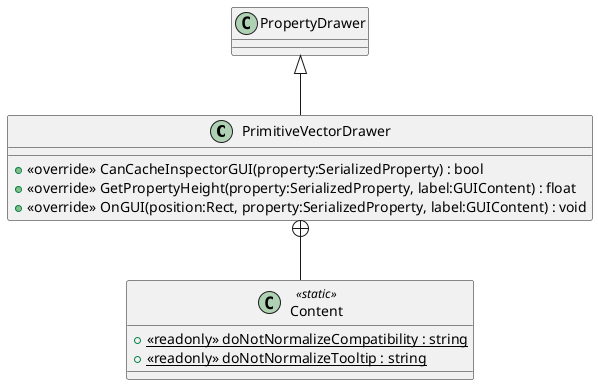 @startuml
class PrimitiveVectorDrawer {
    + <<override>> CanCacheInspectorGUI(property:SerializedProperty) : bool
    + <<override>> GetPropertyHeight(property:SerializedProperty, label:GUIContent) : float
    + <<override>> OnGUI(position:Rect, property:SerializedProperty, label:GUIContent) : void
}
class Content <<static>> {
    + {static} <<readonly>> doNotNormalizeCompatibility : string
    + {static} <<readonly>> doNotNormalizeTooltip : string
}
PropertyDrawer <|-- PrimitiveVectorDrawer
PrimitiveVectorDrawer +-- Content
@enduml
